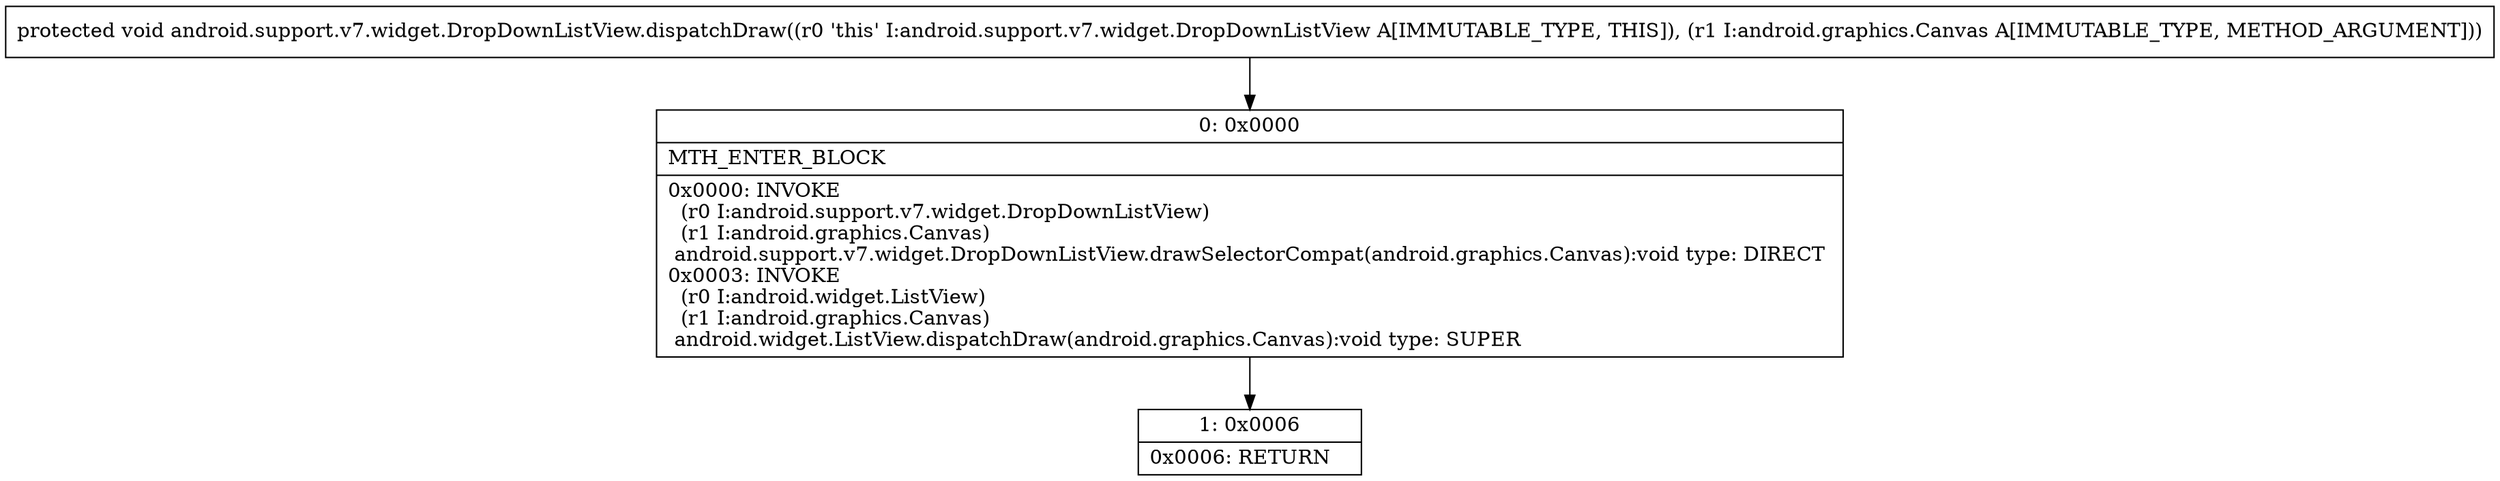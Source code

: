 digraph "CFG forandroid.support.v7.widget.DropDownListView.dispatchDraw(Landroid\/graphics\/Canvas;)V" {
Node_0 [shape=record,label="{0\:\ 0x0000|MTH_ENTER_BLOCK\l|0x0000: INVOKE  \l  (r0 I:android.support.v7.widget.DropDownListView)\l  (r1 I:android.graphics.Canvas)\l android.support.v7.widget.DropDownListView.drawSelectorCompat(android.graphics.Canvas):void type: DIRECT \l0x0003: INVOKE  \l  (r0 I:android.widget.ListView)\l  (r1 I:android.graphics.Canvas)\l android.widget.ListView.dispatchDraw(android.graphics.Canvas):void type: SUPER \l}"];
Node_1 [shape=record,label="{1\:\ 0x0006|0x0006: RETURN   \l}"];
MethodNode[shape=record,label="{protected void android.support.v7.widget.DropDownListView.dispatchDraw((r0 'this' I:android.support.v7.widget.DropDownListView A[IMMUTABLE_TYPE, THIS]), (r1 I:android.graphics.Canvas A[IMMUTABLE_TYPE, METHOD_ARGUMENT])) }"];
MethodNode -> Node_0;
Node_0 -> Node_1;
}

